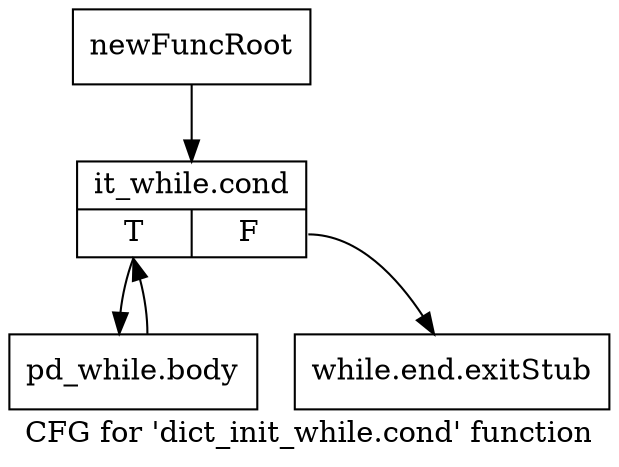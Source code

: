 digraph "CFG for 'dict_init_while.cond' function" {
	label="CFG for 'dict_init_while.cond' function";

	Node0x117fbb0 [shape=record,label="{newFuncRoot}"];
	Node0x117fbb0 -> Node0x117fc50;
	Node0x117fc00 [shape=record,label="{while.end.exitStub}"];
	Node0x117fc50 [shape=record,label="{it_while.cond|{<s0>T|<s1>F}}"];
	Node0x117fc50:s0 -> Node0x117fca0;
	Node0x117fc50:s1 -> Node0x117fc00;
	Node0x117fca0 [shape=record,label="{pd_while.body}"];
	Node0x117fca0 -> Node0x117fc50;
}

